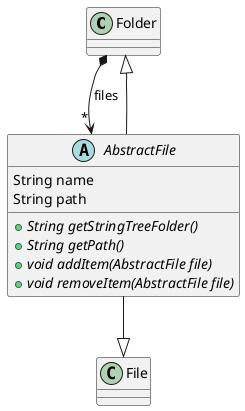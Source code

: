 @startuml
'https://plantuml.com/sequence-diagram

class Folder
class File

abstract class AbstractFile {
    String name
    String path

    + {abstract} String getStringTreeFolder()
    + {abstract} String getPath()
    + {abstract} void addItem(AbstractFile file)
    + {abstract} void removeItem(AbstractFile file)
}

AbstractFile --|> Folder
AbstractFile --|> File

Folder *--> AbstractFile : files "*"

@enduml